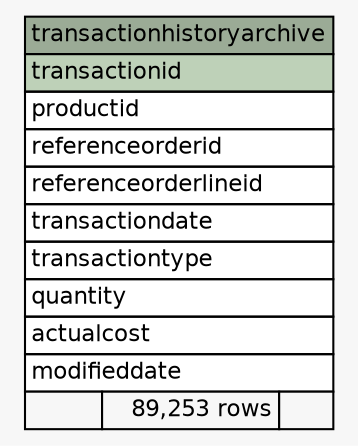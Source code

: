 // dot 2.40.1 on Linux 5.4.0-51-generic
// SchemaSpy rev 590
digraph "transactionhistoryarchive" {
  graph [
    rankdir="RL"
    bgcolor="#f7f7f7"
    nodesep="0.18"
    ranksep="0.46"
    fontname="Helvetica"
    fontsize="11"
  ];
  node [
    fontname="Helvetica"
    fontsize="11"
    shape="plaintext"
  ];
  edge [
    arrowsize="0.8"
  ];
  "transactionhistoryarchive" [
    label=<
    <TABLE BORDER="0" CELLBORDER="1" CELLSPACING="0" BGCOLOR="#ffffff">
      <TR><TD COLSPAN="3" BGCOLOR="#9bab96" ALIGN="CENTER">transactionhistoryarchive</TD></TR>
      <TR><TD PORT="transactionid" COLSPAN="3" BGCOLOR="#bed1b8" ALIGN="LEFT">transactionid</TD></TR>
      <TR><TD PORT="productid" COLSPAN="3" ALIGN="LEFT">productid</TD></TR>
      <TR><TD PORT="referenceorderid" COLSPAN="3" ALIGN="LEFT">referenceorderid</TD></TR>
      <TR><TD PORT="referenceorderlineid" COLSPAN="3" ALIGN="LEFT">referenceorderlineid</TD></TR>
      <TR><TD PORT="transactiondate" COLSPAN="3" ALIGN="LEFT">transactiondate</TD></TR>
      <TR><TD PORT="transactiontype" COLSPAN="3" ALIGN="LEFT">transactiontype</TD></TR>
      <TR><TD PORT="quantity" COLSPAN="3" ALIGN="LEFT">quantity</TD></TR>
      <TR><TD PORT="actualcost" COLSPAN="3" ALIGN="LEFT">actualcost</TD></TR>
      <TR><TD PORT="modifieddate" COLSPAN="3" ALIGN="LEFT">modifieddate</TD></TR>
      <TR><TD ALIGN="LEFT" BGCOLOR="#f7f7f7">  </TD><TD ALIGN="RIGHT" BGCOLOR="#f7f7f7">89,253 rows</TD><TD ALIGN="RIGHT" BGCOLOR="#f7f7f7">  </TD></TR>
    </TABLE>>
    URL="tables/transactionhistoryarchive.html"
    tooltip="transactionhistoryarchive"
  ];
}
